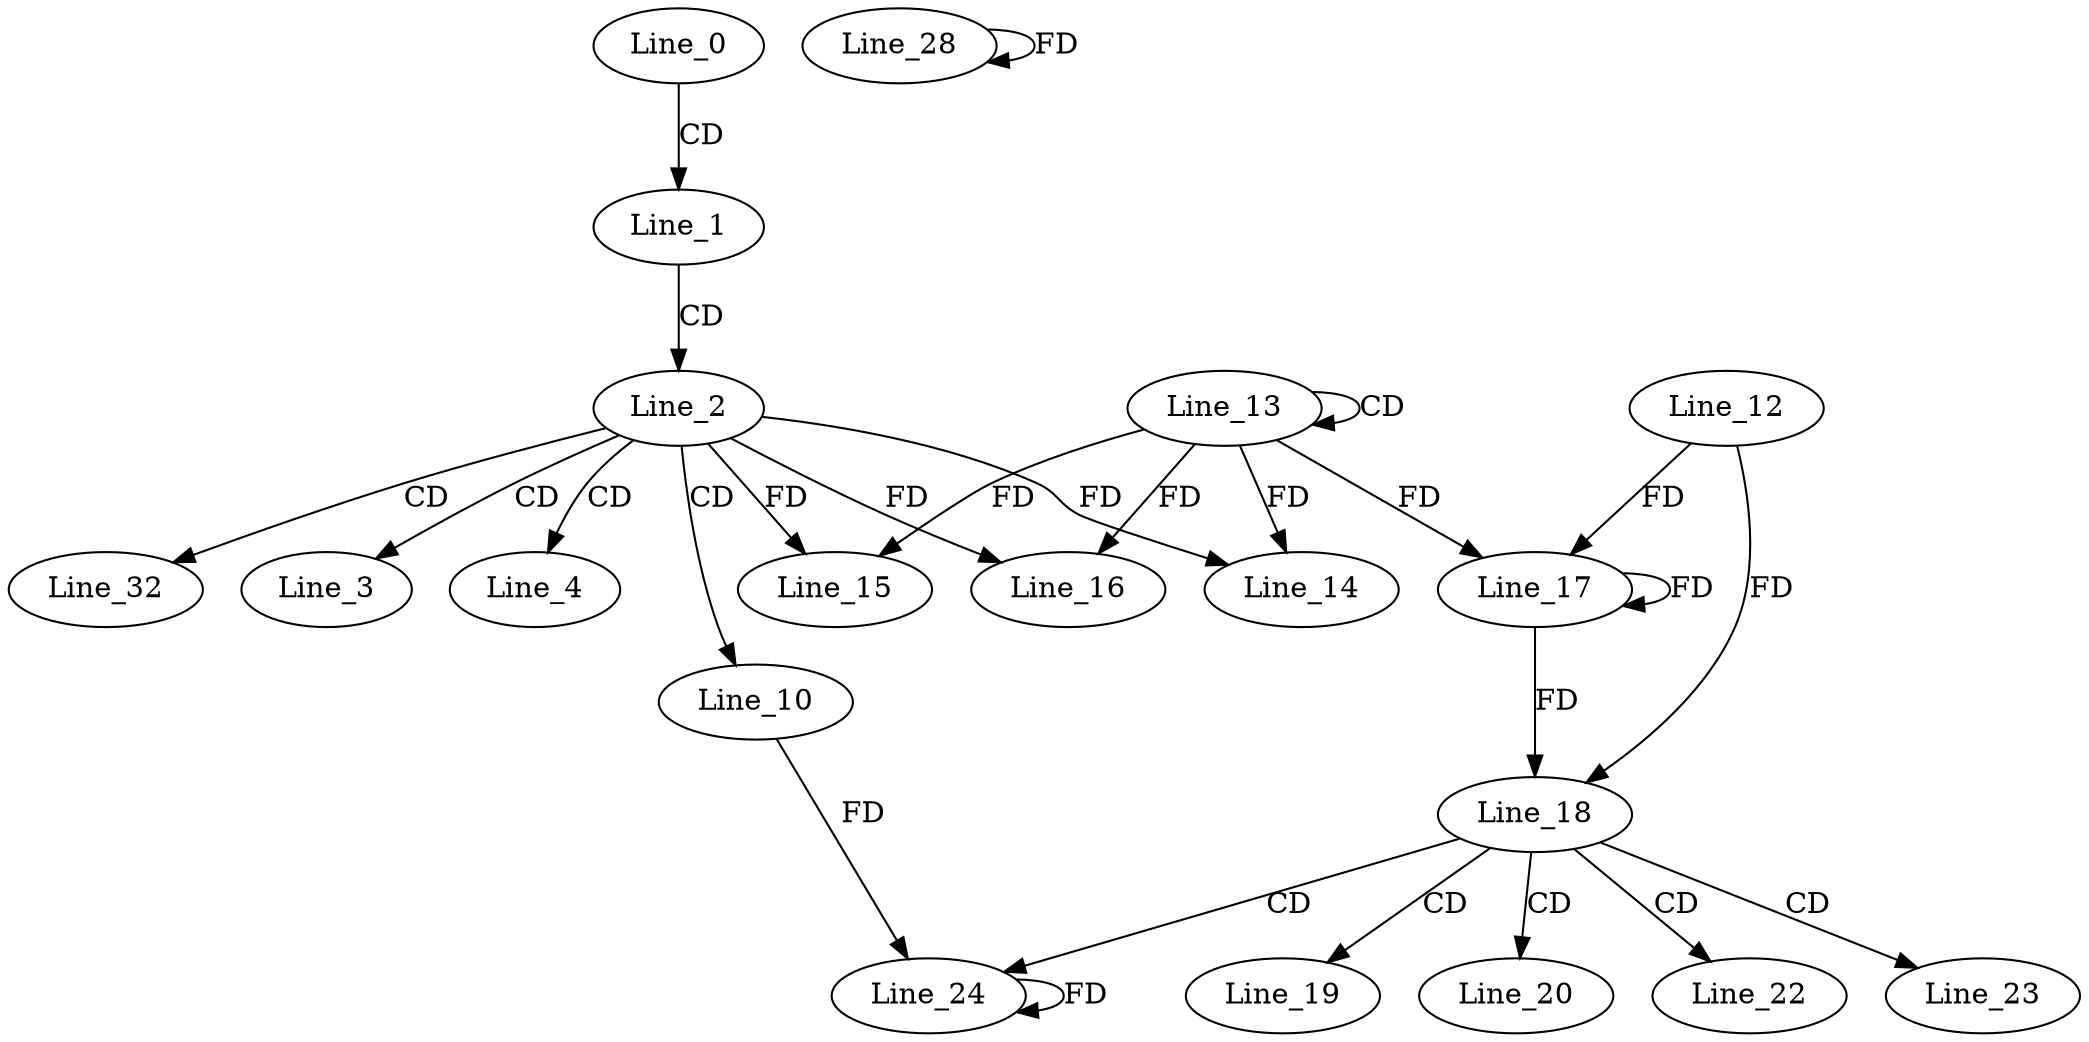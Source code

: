 digraph G {
  Line_0;
  Line_1;
  Line_2;
  Line_3;
  Line_4;
  Line_10;
  Line_13;
  Line_13;
  Line_14;
  Line_15;
  Line_16;
  Line_12;
  Line_17;
  Line_17;
  Line_18;
  Line_19;
  Line_20;
  Line_22;
  Line_23;
  Line_24;
  Line_28;
  Line_32;
  Line_0 -> Line_1 [ label="CD" ];
  Line_1 -> Line_2 [ label="CD" ];
  Line_2 -> Line_3 [ label="CD" ];
  Line_2 -> Line_4 [ label="CD" ];
  Line_2 -> Line_10 [ label="CD" ];
  Line_13 -> Line_13 [ label="CD" ];
  Line_13 -> Line_14 [ label="FD" ];
  Line_2 -> Line_14 [ label="FD" ];
  Line_13 -> Line_15 [ label="FD" ];
  Line_2 -> Line_15 [ label="FD" ];
  Line_13 -> Line_16 [ label="FD" ];
  Line_2 -> Line_16 [ label="FD" ];
  Line_12 -> Line_17 [ label="FD" ];
  Line_17 -> Line_17 [ label="FD" ];
  Line_13 -> Line_17 [ label="FD" ];
  Line_12 -> Line_18 [ label="FD" ];
  Line_17 -> Line_18 [ label="FD" ];
  Line_18 -> Line_19 [ label="CD" ];
  Line_18 -> Line_20 [ label="CD" ];
  Line_18 -> Line_22 [ label="CD" ];
  Line_18 -> Line_23 [ label="CD" ];
  Line_18 -> Line_24 [ label="CD" ];
  Line_10 -> Line_24 [ label="FD" ];
  Line_24 -> Line_24 [ label="FD" ];
  Line_28 -> Line_28 [ label="FD" ];
  Line_2 -> Line_32 [ label="CD" ];
}
